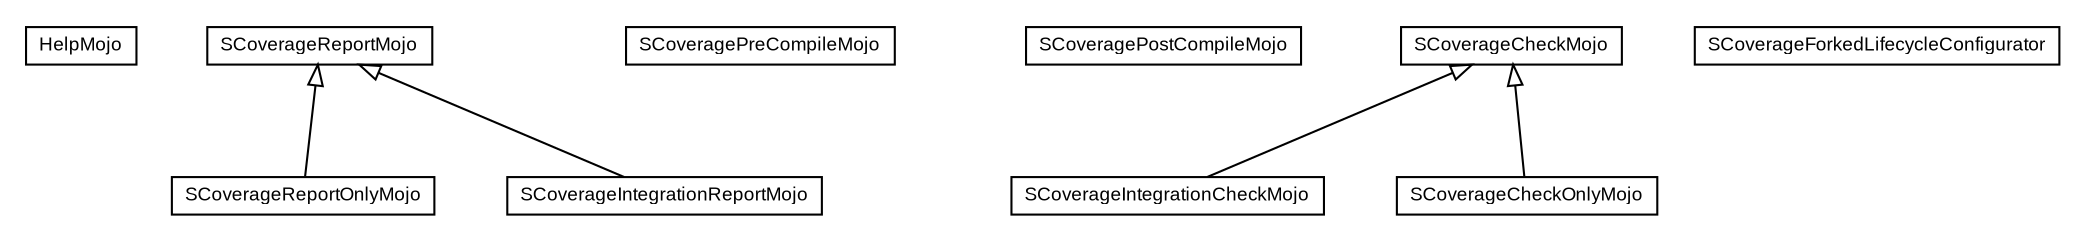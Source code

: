 #!/usr/local/bin/dot
#
# Class diagram 
# Generated by UMLGraph version R5_6-24-gf6e263 (http://www.umlgraph.org/)
#

digraph G {
	edge [fontname="arial",fontsize=10,labelfontname="arial",labelfontsize=10];
	node [fontname="arial",fontsize=10,shape=plaintext];
	nodesep=0.25;
	ranksep=0.5;
	// org.scoverage.plugin.HelpMojo
	c0 [label=<<table title="org.scoverage.plugin.HelpMojo" border="0" cellborder="1" cellspacing="0" cellpadding="2" port="p" href="./HelpMojo.html">
		<tr><td><table border="0" cellspacing="0" cellpadding="1">
<tr><td align="center" balign="center"> HelpMojo </td></tr>
		</table></td></tr>
		</table>>, URL="./HelpMojo.html", fontname="arial", fontcolor="black", fontsize=9.0];
	// org.scoverage.plugin.SCoverageReportOnlyMojo
	c1 [label=<<table title="org.scoverage.plugin.SCoverageReportOnlyMojo" border="0" cellborder="1" cellspacing="0" cellpadding="2" port="p" href="./SCoverageReportOnlyMojo.html">
		<tr><td><table border="0" cellspacing="0" cellpadding="1">
<tr><td align="center" balign="center"> SCoverageReportOnlyMojo </td></tr>
		</table></td></tr>
		</table>>, URL="./SCoverageReportOnlyMojo.html", fontname="arial", fontcolor="black", fontsize=9.0];
	// org.scoverage.plugin.SCoverageReportMojo
	c2 [label=<<table title="org.scoverage.plugin.SCoverageReportMojo" border="0" cellborder="1" cellspacing="0" cellpadding="2" port="p" href="./SCoverageReportMojo.html">
		<tr><td><table border="0" cellspacing="0" cellpadding="1">
<tr><td align="center" balign="center"> SCoverageReportMojo </td></tr>
		</table></td></tr>
		</table>>, URL="./SCoverageReportMojo.html", fontname="arial", fontcolor="black", fontsize=9.0];
	// org.scoverage.plugin.SCoveragePreCompileMojo
	c3 [label=<<table title="org.scoverage.plugin.SCoveragePreCompileMojo" border="0" cellborder="1" cellspacing="0" cellpadding="2" port="p" href="./SCoveragePreCompileMojo.html">
		<tr><td><table border="0" cellspacing="0" cellpadding="1">
<tr><td align="center" balign="center"> SCoveragePreCompileMojo </td></tr>
		</table></td></tr>
		</table>>, URL="./SCoveragePreCompileMojo.html", fontname="arial", fontcolor="black", fontsize=9.0];
	// org.scoverage.plugin.SCoveragePostCompileMojo
	c4 [label=<<table title="org.scoverage.plugin.SCoveragePostCompileMojo" border="0" cellborder="1" cellspacing="0" cellpadding="2" port="p" href="./SCoveragePostCompileMojo.html">
		<tr><td><table border="0" cellspacing="0" cellpadding="1">
<tr><td align="center" balign="center"> SCoveragePostCompileMojo </td></tr>
		</table></td></tr>
		</table>>, URL="./SCoveragePostCompileMojo.html", fontname="arial", fontcolor="black", fontsize=9.0];
	// org.scoverage.plugin.SCoverageIntegrationReportMojo
	c5 [label=<<table title="org.scoverage.plugin.SCoverageIntegrationReportMojo" border="0" cellborder="1" cellspacing="0" cellpadding="2" port="p" href="./SCoverageIntegrationReportMojo.html">
		<tr><td><table border="0" cellspacing="0" cellpadding="1">
<tr><td align="center" balign="center"> SCoverageIntegrationReportMojo </td></tr>
		</table></td></tr>
		</table>>, URL="./SCoverageIntegrationReportMojo.html", fontname="arial", fontcolor="black", fontsize=9.0];
	// org.scoverage.plugin.SCoverageIntegrationCheckMojo
	c6 [label=<<table title="org.scoverage.plugin.SCoverageIntegrationCheckMojo" border="0" cellborder="1" cellspacing="0" cellpadding="2" port="p" href="./SCoverageIntegrationCheckMojo.html">
		<tr><td><table border="0" cellspacing="0" cellpadding="1">
<tr><td align="center" balign="center"> SCoverageIntegrationCheckMojo </td></tr>
		</table></td></tr>
		</table>>, URL="./SCoverageIntegrationCheckMojo.html", fontname="arial", fontcolor="black", fontsize=9.0];
	// org.scoverage.plugin.SCoverageForkedLifecycleConfigurator
	c7 [label=<<table title="org.scoverage.plugin.SCoverageForkedLifecycleConfigurator" border="0" cellborder="1" cellspacing="0" cellpadding="2" port="p" href="./SCoverageForkedLifecycleConfigurator.html">
		<tr><td><table border="0" cellspacing="0" cellpadding="1">
<tr><td align="center" balign="center"> SCoverageForkedLifecycleConfigurator </td></tr>
		</table></td></tr>
		</table>>, URL="./SCoverageForkedLifecycleConfigurator.html", fontname="arial", fontcolor="black", fontsize=9.0];
	// org.scoverage.plugin.SCoverageCheckOnlyMojo
	c8 [label=<<table title="org.scoverage.plugin.SCoverageCheckOnlyMojo" border="0" cellborder="1" cellspacing="0" cellpadding="2" port="p" href="./SCoverageCheckOnlyMojo.html">
		<tr><td><table border="0" cellspacing="0" cellpadding="1">
<tr><td align="center" balign="center"> SCoverageCheckOnlyMojo </td></tr>
		</table></td></tr>
		</table>>, URL="./SCoverageCheckOnlyMojo.html", fontname="arial", fontcolor="black", fontsize=9.0];
	// org.scoverage.plugin.SCoverageCheckMojo
	c9 [label=<<table title="org.scoverage.plugin.SCoverageCheckMojo" border="0" cellborder="1" cellspacing="0" cellpadding="2" port="p" href="./SCoverageCheckMojo.html">
		<tr><td><table border="0" cellspacing="0" cellpadding="1">
<tr><td align="center" balign="center"> SCoverageCheckMojo </td></tr>
		</table></td></tr>
		</table>>, URL="./SCoverageCheckMojo.html", fontname="arial", fontcolor="black", fontsize=9.0];
	//org.scoverage.plugin.SCoverageReportOnlyMojo extends org.scoverage.plugin.SCoverageReportMojo
	c2:p -> c1:p [dir=back,arrowtail=empty];
	//org.scoverage.plugin.SCoverageIntegrationReportMojo extends org.scoverage.plugin.SCoverageReportMojo
	c2:p -> c5:p [dir=back,arrowtail=empty];
	//org.scoverage.plugin.SCoverageIntegrationCheckMojo extends org.scoverage.plugin.SCoverageCheckMojo
	c9:p -> c6:p [dir=back,arrowtail=empty];
	//org.scoverage.plugin.SCoverageCheckOnlyMojo extends org.scoverage.plugin.SCoverageCheckMojo
	c9:p -> c8:p [dir=back,arrowtail=empty];
}

